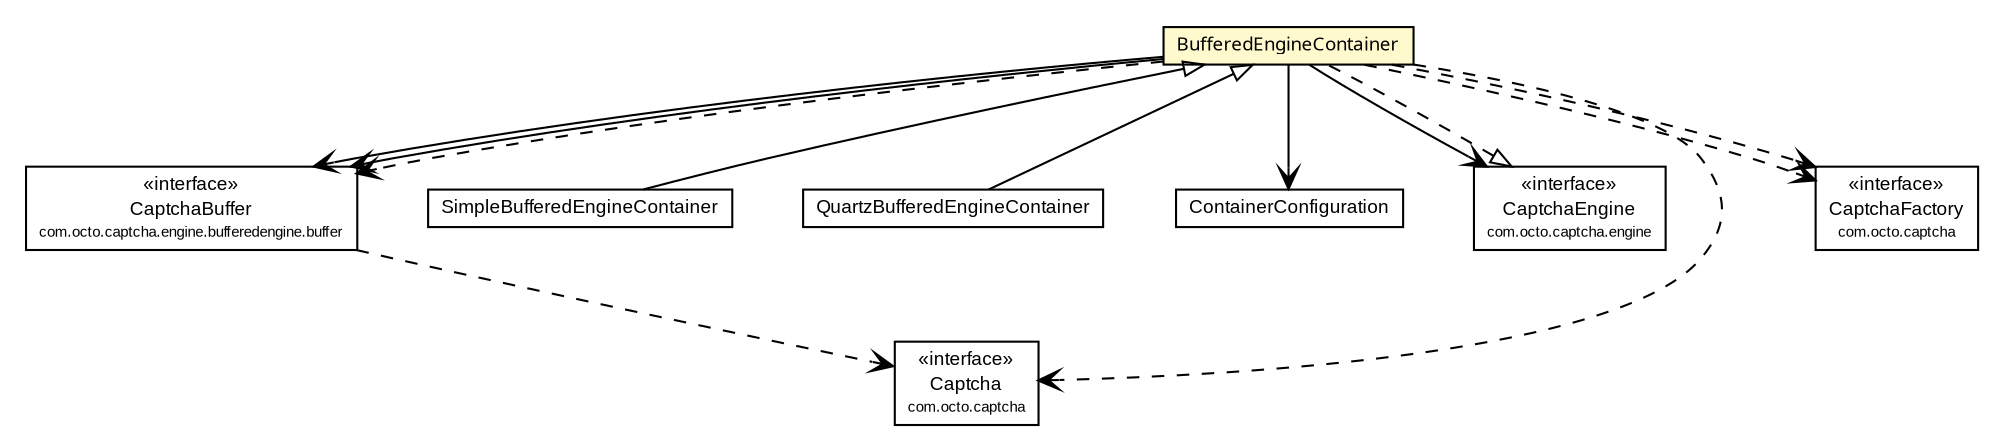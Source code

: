 #!/usr/local/bin/dot
#
# Class diagram 
# Generated by UmlGraph version 4.6 (http://www.spinellis.gr/sw/umlgraph)
#

digraph G {
	edge [fontname="arial",fontsize=10,labelfontname="arial",labelfontsize=10];
	node [fontname="arial",fontsize=10,shape=plaintext];
	// com.octo.captcha.engine.bufferedengine.buffer.CaptchaBuffer
	c208 [label=<<table border="0" cellborder="1" cellspacing="0" cellpadding="2" port="p" href="./buffer/CaptchaBuffer.html">
		<tr><td><table border="0" cellspacing="0" cellpadding="1">
			<tr><td> &laquo;interface&raquo; </td></tr>
			<tr><td> CaptchaBuffer </td></tr>
			<tr><td><font point-size="7.0"> com.octo.captcha.engine.bufferedengine.buffer </font></td></tr>
		</table></td></tr>
		</table>>, fontname="arial", fontcolor="black", fontsize=9.0];
	// com.octo.captcha.engine.bufferedengine.SimpleBufferedEngineContainer
	c209 [label=<<table border="0" cellborder="1" cellspacing="0" cellpadding="2" port="p" href="./SimpleBufferedEngineContainer.html">
		<tr><td><table border="0" cellspacing="0" cellpadding="1">
			<tr><td> SimpleBufferedEngineContainer </td></tr>
		</table></td></tr>
		</table>>, fontname="arial", fontcolor="black", fontsize=9.0];
	// com.octo.captcha.engine.bufferedengine.QuartzBufferedEngineContainer
	c212 [label=<<table border="0" cellborder="1" cellspacing="0" cellpadding="2" port="p" href="./QuartzBufferedEngineContainer.html">
		<tr><td><table border="0" cellspacing="0" cellpadding="1">
			<tr><td> QuartzBufferedEngineContainer </td></tr>
		</table></td></tr>
		</table>>, fontname="arial", fontcolor="black", fontsize=9.0];
	// com.octo.captcha.engine.bufferedengine.ContainerConfiguration
	c213 [label=<<table border="0" cellborder="1" cellspacing="0" cellpadding="2" port="p" href="./ContainerConfiguration.html">
		<tr><td><table border="0" cellspacing="0" cellpadding="1">
			<tr><td> ContainerConfiguration </td></tr>
		</table></td></tr>
		</table>>, fontname="arial", fontcolor="black", fontsize=9.0];
	// com.octo.captcha.engine.bufferedengine.BufferedEngineContainer
	c214 [label=<<table border="0" cellborder="1" cellspacing="0" cellpadding="2" port="p" bgcolor="lemonChiffon" href="./BufferedEngineContainer.html">
		<tr><td><table border="0" cellspacing="0" cellpadding="1">
			<tr><td><font face="ariali"> BufferedEngineContainer </font></td></tr>
		</table></td></tr>
		</table>>, fontname="arial", fontcolor="black", fontsize=9.0];
	//com.octo.captcha.engine.bufferedengine.SimpleBufferedEngineContainer extends com.octo.captcha.engine.bufferedengine.BufferedEngineContainer
	c214:p -> c209:p [dir=back,arrowtail=empty];
	//com.octo.captcha.engine.bufferedengine.QuartzBufferedEngineContainer extends com.octo.captcha.engine.bufferedengine.BufferedEngineContainer
	c214:p -> c212:p [dir=back,arrowtail=empty];
	//com.octo.captcha.engine.bufferedengine.BufferedEngineContainer implements com.octo.captcha.engine.CaptchaEngine
	c217:p -> c214:p [dir=back,arrowtail=empty,style=dashed];
	// com.octo.captcha.engine.bufferedengine.BufferedEngineContainer NAVASSOC com.octo.captcha.engine.bufferedengine.buffer.CaptchaBuffer
	c214:p -> c208:p [taillabel="", label="", headlabel="", fontname="arial", fontcolor="black", fontsize=10.0, color="black", arrowhead=open];
	// com.octo.captcha.engine.bufferedengine.BufferedEngineContainer NAVASSOC com.octo.captcha.engine.bufferedengine.buffer.CaptchaBuffer
	c214:p -> c208:p [taillabel="", label="", headlabel="", fontname="arial", fontcolor="black", fontsize=10.0, color="black", arrowhead=open];
	// com.octo.captcha.engine.bufferedengine.BufferedEngineContainer NAVASSOC com.octo.captcha.engine.CaptchaEngine
	c214:p -> c217:p [taillabel="", label="", headlabel="", fontname="arial", fontcolor="black", fontsize=10.0, color="black", arrowhead=open];
	// com.octo.captcha.engine.bufferedengine.BufferedEngineContainer NAVASSOC com.octo.captcha.engine.bufferedengine.ContainerConfiguration
	c214:p -> c213:p [taillabel="", label="", headlabel="", fontname="arial", fontcolor="black", fontsize=10.0, color="black", arrowhead=open];
	// com.octo.captcha.engine.bufferedengine.buffer.CaptchaBuffer DEPEND com.octo.captcha.Captcha
	c208:p -> c218:p [taillabel="", label="", headlabel="", fontname="arial", fontcolor="black", fontsize=10.0, color="black", arrowhead=open, style=dashed];
	// com.octo.captcha.engine.bufferedengine.BufferedEngineContainer DEPEND com.octo.captcha.engine.bufferedengine.buffer.CaptchaBuffer
	c214:p -> c208:p [taillabel="", label="", headlabel="", fontname="arial", fontcolor="black", fontsize=10.0, color="black", arrowhead=open, style=dashed];
	// com.octo.captcha.engine.bufferedengine.BufferedEngineContainer DEPEND com.octo.captcha.CaptchaFactory
	c214:p -> c219:p [taillabel="", label="", headlabel="", fontname="arial", fontcolor="black", fontsize=10.0, color="black", arrowhead=open, style=dashed];
	// com.octo.captcha.engine.bufferedengine.BufferedEngineContainer DEPEND com.octo.captcha.Captcha
	c214:p -> c218:p [taillabel="", label="", headlabel="", fontname="arial", fontcolor="black", fontsize=10.0, color="black", arrowhead=open, style=dashed];
	// com.octo.captcha.engine.bufferedengine.BufferedEngineContainer DEPEND com.octo.captcha.CaptchaFactory
	c214:p -> c219:p [taillabel="", label="", headlabel="", fontname="arial", fontcolor="black", fontsize=10.0, color="black", arrowhead=open, style=dashed];
	// com.octo.captcha.engine.CaptchaEngine
	c217 [label=<<table border="0" cellborder="1" cellspacing="0" cellpadding="2" port="p" href="http://java.sun.com/j2se/1.4.2/docs/api/com/octo/captcha/engine/CaptchaEngine.html">
		<tr><td><table border="0" cellspacing="0" cellpadding="1">
			<tr><td> &laquo;interface&raquo; </td></tr>
			<tr><td> CaptchaEngine </td></tr>
			<tr><td><font point-size="7.0"> com.octo.captcha.engine </font></td></tr>
		</table></td></tr>
		</table>>, fontname="arial", fontcolor="black", fontsize=9.0];
	// com.octo.captcha.CaptchaFactory
	c219 [label=<<table border="0" cellborder="1" cellspacing="0" cellpadding="2" port="p" href="http://java.sun.com/j2se/1.4.2/docs/api/com/octo/captcha/CaptchaFactory.html">
		<tr><td><table border="0" cellspacing="0" cellpadding="1">
			<tr><td> &laquo;interface&raquo; </td></tr>
			<tr><td> CaptchaFactory </td></tr>
			<tr><td><font point-size="7.0"> com.octo.captcha </font></td></tr>
		</table></td></tr>
		</table>>, fontname="arial", fontcolor="black", fontsize=9.0];
	// com.octo.captcha.Captcha
	c218 [label=<<table border="0" cellborder="1" cellspacing="0" cellpadding="2" port="p" href="http://java.sun.com/j2se/1.4.2/docs/api/com/octo/captcha/Captcha.html">
		<tr><td><table border="0" cellspacing="0" cellpadding="1">
			<tr><td> &laquo;interface&raquo; </td></tr>
			<tr><td> Captcha </td></tr>
			<tr><td><font point-size="7.0"> com.octo.captcha </font></td></tr>
		</table></td></tr>
		</table>>, fontname="arial", fontcolor="black", fontsize=9.0];
}

